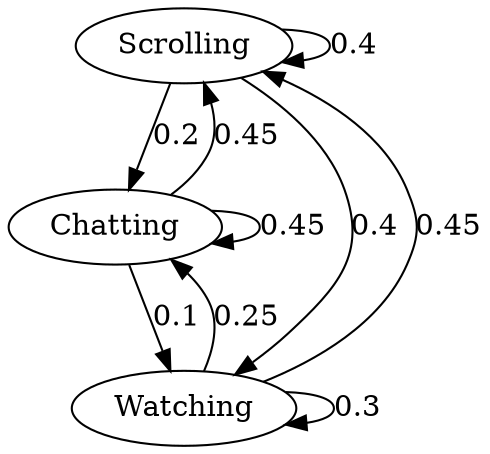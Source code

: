 digraph  {
Scrolling;
Chatting;
Watching;
Scrolling -> Scrolling  [key=0, label="0.4", weight="0.4"];
Scrolling -> Chatting  [key=0, label="0.2", weight="0.2"];
Scrolling -> Watching  [key=0, label="0.4", weight="0.4"];
Chatting -> Scrolling  [key=0, label="0.45", weight="0.45"];
Chatting -> Chatting  [key=0, label="0.45", weight="0.45"];
Chatting -> Watching  [key=0, label="0.1", weight="0.1"];
Watching -> Scrolling  [key=0, label="0.45", weight="0.45"];
Watching -> Chatting  [key=0, label="0.25", weight="0.25"];
Watching -> Watching  [key=0, label="0.3", weight="0.3"];
}
